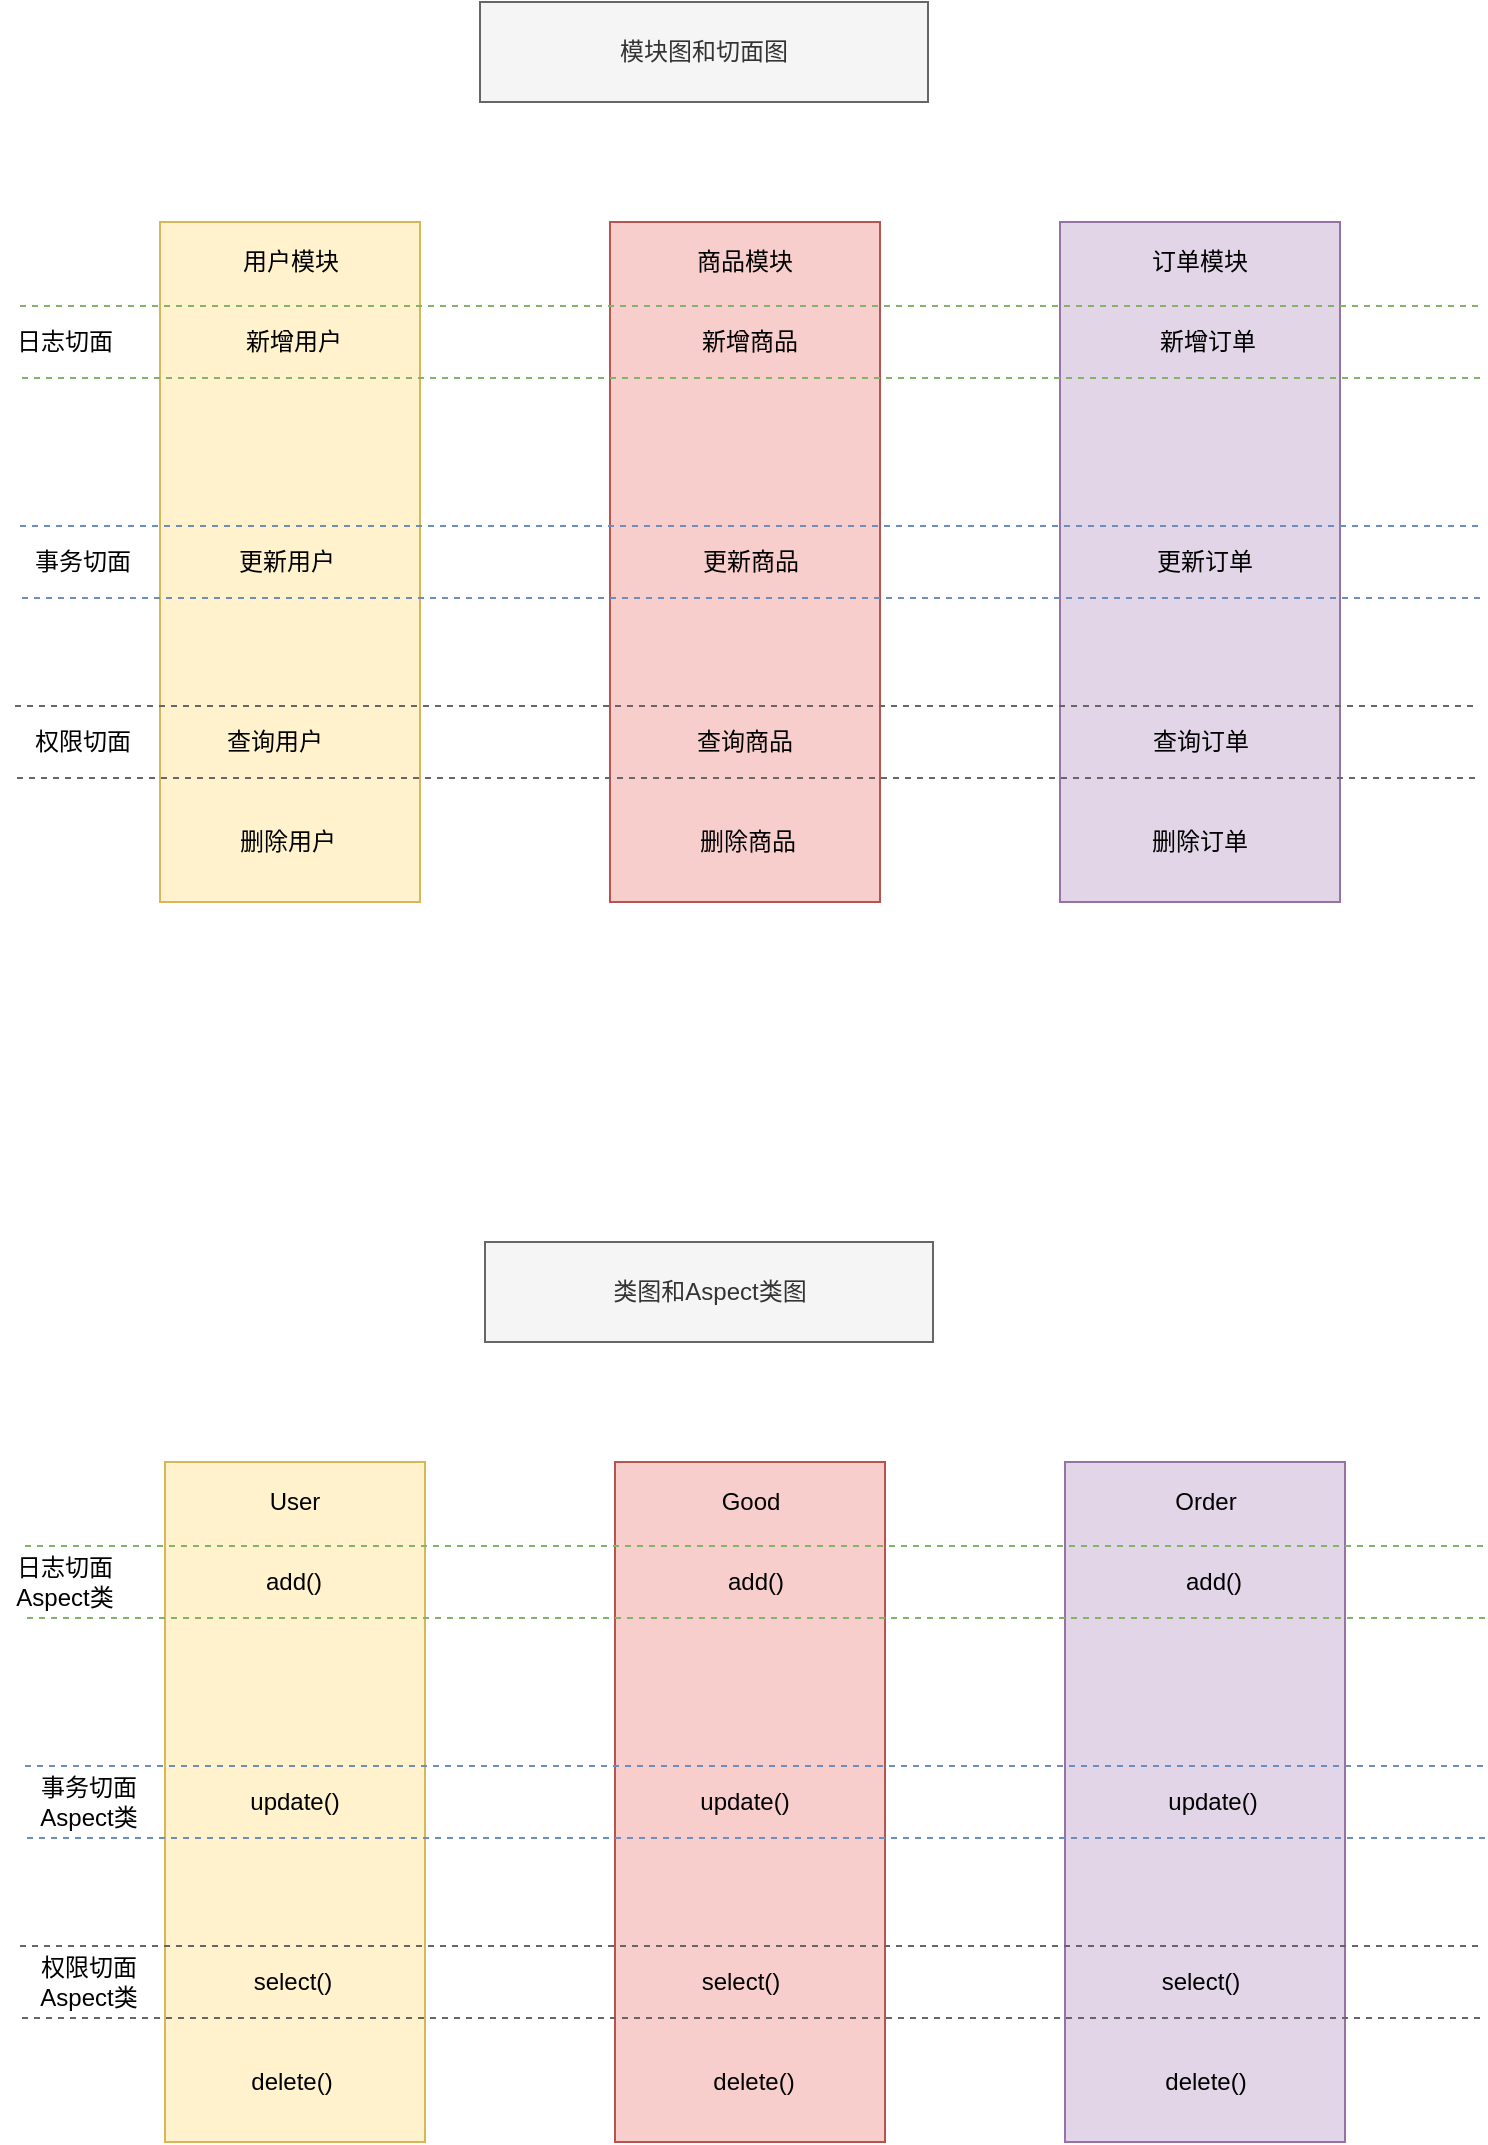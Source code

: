 <mxfile version="12.0.0" type="github" pages="1"><diagram id="WMjZHk-J2rDugeYggTa6" name="第 1 页"><mxGraphModel dx="1408" dy="755" grid="1" gridSize="10" guides="1" tooltips="1" connect="1" arrows="1" fold="1" page="1" pageScale="1" pageWidth="827" pageHeight="1169" math="0" shadow="0"><root><mxCell id="0"/><mxCell id="1" parent="0"/><mxCell id="TY9OjG6-pqf1wftRYbp1-9" value="" style="rounded=0;whiteSpace=wrap;html=1;fillColor=#fff2cc;strokeColor=#d6b656;" vertex="1" parent="1"><mxGeometry x="160" y="140" width="130" height="340" as="geometry"/></mxCell><mxCell id="TY9OjG6-pqf1wftRYbp1-10" value="" style="rounded=0;whiteSpace=wrap;html=1;fillColor=#f8cecc;strokeColor=#b85450;" vertex="1" parent="1"><mxGeometry x="385" y="140" width="135" height="340" as="geometry"/></mxCell><mxCell id="TY9OjG6-pqf1wftRYbp1-11" value="" style="rounded=0;whiteSpace=wrap;html=1;fillColor=#e1d5e7;strokeColor=#9673a6;" vertex="1" parent="1"><mxGeometry x="610" y="140" width="140" height="340" as="geometry"/></mxCell><mxCell id="TY9OjG6-pqf1wftRYbp1-13" value="" style="shape=link;html=1;width=36;dashed=1;fillColor=#d5e8d4;strokeColor=#82b366;" edge="1" parent="1"><mxGeometry width="50" height="50" relative="1" as="geometry"><mxPoint x="90" y="200" as="sourcePoint"/><mxPoint x="820" y="200" as="targetPoint"/></mxGeometry></mxCell><mxCell id="TY9OjG6-pqf1wftRYbp1-16" value="" style="shape=link;html=1;width=36;dashed=1;fillColor=#dae8fc;strokeColor=#6c8ebf;" edge="1" parent="1"><mxGeometry width="50" height="50" relative="1" as="geometry"><mxPoint x="90" y="310" as="sourcePoint"/><mxPoint x="820" y="310" as="targetPoint"/></mxGeometry></mxCell><mxCell id="TY9OjG6-pqf1wftRYbp1-19" value="" style="shape=link;html=1;width=36;dashed=1;fillColor=#f5f5f5;strokeColor=#666666;" edge="1" parent="1"><mxGeometry width="50" height="50" relative="1" as="geometry"><mxPoint x="87.5" y="400" as="sourcePoint"/><mxPoint x="817.5" y="400" as="targetPoint"/></mxGeometry></mxCell><mxCell id="TY9OjG6-pqf1wftRYbp1-22" value="日志切面" style="text;html=1;strokeColor=none;fillColor=none;align=center;verticalAlign=middle;whiteSpace=wrap;rounded=0;dashed=1;" vertex="1" parent="1"><mxGeometry x="80" y="190" width="65" height="20" as="geometry"/></mxCell><mxCell id="TY9OjG6-pqf1wftRYbp1-24" value="事务切面" style="text;html=1;strokeColor=none;fillColor=none;align=center;verticalAlign=middle;whiteSpace=wrap;rounded=0;dashed=1;" vertex="1" parent="1"><mxGeometry x="93" y="300" width="57" height="20" as="geometry"/></mxCell><mxCell id="TY9OjG6-pqf1wftRYbp1-30" value="权限切面" style="text;html=1;strokeColor=none;fillColor=none;align=center;verticalAlign=middle;whiteSpace=wrap;rounded=0;dashed=1;" vertex="1" parent="1"><mxGeometry x="93" y="390" width="57" height="20" as="geometry"/></mxCell><mxCell id="TY9OjG6-pqf1wftRYbp1-31" value="用户模块" style="text;html=1;strokeColor=none;fillColor=none;align=center;verticalAlign=middle;whiteSpace=wrap;rounded=0;dashed=1;" vertex="1" parent="1"><mxGeometry x="197.5" y="150" width="55" height="20" as="geometry"/></mxCell><mxCell id="TY9OjG6-pqf1wftRYbp1-32" value="商品模块" style="text;html=1;strokeColor=none;fillColor=none;align=center;verticalAlign=middle;whiteSpace=wrap;rounded=0;dashed=1;" vertex="1" parent="1"><mxGeometry x="419" y="150" width="67" height="20" as="geometry"/></mxCell><mxCell id="TY9OjG6-pqf1wftRYbp1-33" value="订单模块" style="text;html=1;strokeColor=none;fillColor=none;align=center;verticalAlign=middle;whiteSpace=wrap;rounded=0;dashed=1;" vertex="1" parent="1"><mxGeometry x="650" y="150" width="60" height="20" as="geometry"/></mxCell><mxCell id="TY9OjG6-pqf1wftRYbp1-34" value="新增用户" style="text;html=1;strokeColor=none;fillColor=none;align=center;verticalAlign=middle;whiteSpace=wrap;rounded=0;dashed=1;" vertex="1" parent="1"><mxGeometry x="195.5" y="190" width="62" height="20" as="geometry"/></mxCell><mxCell id="TY9OjG6-pqf1wftRYbp1-35" value="更新用户" style="text;html=1;strokeColor=none;fillColor=none;align=center;verticalAlign=middle;whiteSpace=wrap;rounded=0;dashed=1;" vertex="1" parent="1"><mxGeometry x="191" y="300" width="65" height="20" as="geometry"/></mxCell><mxCell id="TY9OjG6-pqf1wftRYbp1-36" value="查询用户" style="text;html=1;strokeColor=none;fillColor=none;align=center;verticalAlign=middle;whiteSpace=wrap;rounded=0;dashed=1;" vertex="1" parent="1"><mxGeometry x="191" y="390" width="53" height="20" as="geometry"/></mxCell><mxCell id="TY9OjG6-pqf1wftRYbp1-37" value="删除用户" style="text;html=1;strokeColor=none;fillColor=none;align=center;verticalAlign=middle;whiteSpace=wrap;rounded=0;dashed=1;" vertex="1" parent="1"><mxGeometry x="182.5" y="440" width="82" height="20" as="geometry"/></mxCell><mxCell id="TY9OjG6-pqf1wftRYbp1-40" value="新增商品" style="text;html=1;strokeColor=none;fillColor=none;align=center;verticalAlign=middle;whiteSpace=wrap;rounded=0;dashed=1;" vertex="1" parent="1"><mxGeometry x="424" y="190" width="62" height="20" as="geometry"/></mxCell><mxCell id="TY9OjG6-pqf1wftRYbp1-41" value="更新商品" style="text;html=1;strokeColor=none;fillColor=none;align=center;verticalAlign=middle;whiteSpace=wrap;rounded=0;dashed=1;" vertex="1" parent="1"><mxGeometry x="422.5" y="300" width="65" height="20" as="geometry"/></mxCell><mxCell id="TY9OjG6-pqf1wftRYbp1-42" value="查询商品" style="text;html=1;strokeColor=none;fillColor=none;align=center;verticalAlign=middle;whiteSpace=wrap;rounded=0;dashed=1;" vertex="1" parent="1"><mxGeometry x="426" y="390" width="53" height="20" as="geometry"/></mxCell><mxCell id="TY9OjG6-pqf1wftRYbp1-43" value="删除商品" style="text;html=1;strokeColor=none;fillColor=none;align=center;verticalAlign=middle;whiteSpace=wrap;rounded=0;dashed=1;" vertex="1" parent="1"><mxGeometry x="413" y="440" width="82" height="20" as="geometry"/></mxCell><mxCell id="TY9OjG6-pqf1wftRYbp1-44" value="新增订单" style="text;html=1;strokeColor=none;fillColor=none;align=center;verticalAlign=middle;whiteSpace=wrap;rounded=0;dashed=1;" vertex="1" parent="1"><mxGeometry x="653" y="190" width="62" height="20" as="geometry"/></mxCell><mxCell id="TY9OjG6-pqf1wftRYbp1-45" value="更新订单" style="text;html=1;strokeColor=none;fillColor=none;align=center;verticalAlign=middle;whiteSpace=wrap;rounded=0;dashed=1;" vertex="1" parent="1"><mxGeometry x="650" y="300" width="65" height="20" as="geometry"/></mxCell><mxCell id="TY9OjG6-pqf1wftRYbp1-46" value="查询订单" style="text;html=1;strokeColor=none;fillColor=none;align=center;verticalAlign=middle;whiteSpace=wrap;rounded=0;dashed=1;" vertex="1" parent="1"><mxGeometry x="653.5" y="390" width="53" height="20" as="geometry"/></mxCell><mxCell id="TY9OjG6-pqf1wftRYbp1-47" value="删除订单" style="text;html=1;strokeColor=none;fillColor=none;align=center;verticalAlign=middle;whiteSpace=wrap;rounded=0;dashed=1;" vertex="1" parent="1"><mxGeometry x="639" y="440" width="82" height="20" as="geometry"/></mxCell><mxCell id="TY9OjG6-pqf1wftRYbp1-48" value="模块图和切面图" style="rounded=0;whiteSpace=wrap;html=1;fillColor=#f5f5f5;strokeColor=#666666;fontColor=#333333;" vertex="1" parent="1"><mxGeometry x="320" y="30" width="224" height="50" as="geometry"/></mxCell><mxCell id="TY9OjG6-pqf1wftRYbp1-49" value="" style="rounded=0;whiteSpace=wrap;html=1;fillColor=#fff2cc;strokeColor=#d6b656;" vertex="1" parent="1"><mxGeometry x="162.5" y="760" width="130" height="340" as="geometry"/></mxCell><mxCell id="TY9OjG6-pqf1wftRYbp1-50" value="" style="rounded=0;whiteSpace=wrap;html=1;fillColor=#f8cecc;strokeColor=#b85450;" vertex="1" parent="1"><mxGeometry x="387.5" y="760" width="135" height="340" as="geometry"/></mxCell><mxCell id="TY9OjG6-pqf1wftRYbp1-51" value="" style="rounded=0;whiteSpace=wrap;html=1;fillColor=#e1d5e7;strokeColor=#9673a6;" vertex="1" parent="1"><mxGeometry x="612.5" y="760" width="140" height="340" as="geometry"/></mxCell><mxCell id="TY9OjG6-pqf1wftRYbp1-52" value="" style="shape=link;html=1;width=36;dashed=1;fillColor=#d5e8d4;strokeColor=#82b366;" edge="1" parent="1"><mxGeometry width="50" height="50" relative="1" as="geometry"><mxPoint x="92.5" y="820" as="sourcePoint"/><mxPoint x="822.5" y="820" as="targetPoint"/></mxGeometry></mxCell><mxCell id="TY9OjG6-pqf1wftRYbp1-53" value="" style="shape=link;html=1;width=36;dashed=1;fillColor=#dae8fc;strokeColor=#6c8ebf;" edge="1" parent="1"><mxGeometry width="50" height="50" relative="1" as="geometry"><mxPoint x="92.5" y="930" as="sourcePoint"/><mxPoint x="822.5" y="930" as="targetPoint"/></mxGeometry></mxCell><mxCell id="TY9OjG6-pqf1wftRYbp1-54" value="" style="shape=link;html=1;width=36;dashed=1;fillColor=#f5f5f5;strokeColor=#666666;" edge="1" parent="1"><mxGeometry width="50" height="50" relative="1" as="geometry"><mxPoint x="90" y="1020" as="sourcePoint"/><mxPoint x="820" y="1020" as="targetPoint"/></mxGeometry></mxCell><mxCell id="TY9OjG6-pqf1wftRYbp1-55" value="日志切面Aspect类" style="text;html=1;strokeColor=none;fillColor=none;align=center;verticalAlign=middle;whiteSpace=wrap;rounded=0;dashed=1;" vertex="1" parent="1"><mxGeometry x="80" y="810" width="65" height="20" as="geometry"/></mxCell><mxCell id="TY9OjG6-pqf1wftRYbp1-56" value="&lt;div&gt;事务切面&lt;/div&gt;&lt;div&gt;Aspect类&lt;/div&gt;" style="text;html=1;strokeColor=none;fillColor=none;align=center;verticalAlign=middle;whiteSpace=wrap;rounded=0;dashed=1;" vertex="1" parent="1"><mxGeometry x="95.5" y="920" width="57" height="20" as="geometry"/></mxCell><mxCell id="TY9OjG6-pqf1wftRYbp1-57" value="&lt;div&gt;权限切面&lt;/div&gt;&lt;div&gt;Aspect类&lt;/div&gt;" style="text;html=1;strokeColor=none;fillColor=none;align=center;verticalAlign=middle;whiteSpace=wrap;rounded=0;dashed=1;" vertex="1" parent="1"><mxGeometry x="95.5" y="1010" width="57" height="20" as="geometry"/></mxCell><mxCell id="TY9OjG6-pqf1wftRYbp1-58" value="User" style="text;html=1;strokeColor=none;fillColor=none;align=center;verticalAlign=middle;whiteSpace=wrap;rounded=0;dashed=1;" vertex="1" parent="1"><mxGeometry x="200" y="770" width="55" height="20" as="geometry"/></mxCell><mxCell id="TY9OjG6-pqf1wftRYbp1-59" value="Good" style="text;html=1;strokeColor=none;fillColor=none;align=center;verticalAlign=middle;whiteSpace=wrap;rounded=0;dashed=1;" vertex="1" parent="1"><mxGeometry x="421.5" y="770" width="67" height="20" as="geometry"/></mxCell><mxCell id="TY9OjG6-pqf1wftRYbp1-60" value="Order" style="text;html=1;strokeColor=none;fillColor=none;align=center;verticalAlign=middle;whiteSpace=wrap;rounded=0;dashed=1;" vertex="1" parent="1"><mxGeometry x="652.5" y="770" width="60" height="20" as="geometry"/></mxCell><mxCell id="TY9OjG6-pqf1wftRYbp1-61" value="add()" style="text;html=1;strokeColor=none;fillColor=none;align=center;verticalAlign=middle;whiteSpace=wrap;rounded=0;dashed=1;" vertex="1" parent="1"><mxGeometry x="195.5" y="810" width="62" height="20" as="geometry"/></mxCell><mxCell id="TY9OjG6-pqf1wftRYbp1-62" value="update()" style="text;html=1;strokeColor=none;fillColor=none;align=center;verticalAlign=middle;whiteSpace=wrap;rounded=0;dashed=1;" vertex="1" parent="1"><mxGeometry x="195" y="920" width="65" height="20" as="geometry"/></mxCell><mxCell id="TY9OjG6-pqf1wftRYbp1-63" value="select()" style="text;html=1;strokeColor=none;fillColor=none;align=center;verticalAlign=middle;whiteSpace=wrap;rounded=0;dashed=1;" vertex="1" parent="1"><mxGeometry x="199.5" y="1010" width="53" height="20" as="geometry"/></mxCell><mxCell id="TY9OjG6-pqf1wftRYbp1-64" value="delete()" style="text;html=1;strokeColor=none;fillColor=none;align=center;verticalAlign=middle;whiteSpace=wrap;rounded=0;dashed=1;" vertex="1" parent="1"><mxGeometry x="185" y="1060" width="82" height="20" as="geometry"/></mxCell><mxCell id="TY9OjG6-pqf1wftRYbp1-65" value="add()" style="text;html=1;strokeColor=none;fillColor=none;align=center;verticalAlign=middle;whiteSpace=wrap;rounded=0;dashed=1;" vertex="1" parent="1"><mxGeometry x="426.5" y="810" width="62" height="20" as="geometry"/></mxCell><mxCell id="TY9OjG6-pqf1wftRYbp1-66" value="update()" style="text;html=1;strokeColor=none;fillColor=none;align=center;verticalAlign=middle;whiteSpace=wrap;rounded=0;dashed=1;" vertex="1" parent="1"><mxGeometry x="420" y="920" width="65" height="20" as="geometry"/></mxCell><mxCell id="TY9OjG6-pqf1wftRYbp1-67" value="select()" style="text;html=1;strokeColor=none;fillColor=none;align=center;verticalAlign=middle;whiteSpace=wrap;rounded=0;dashed=1;" vertex="1" parent="1"><mxGeometry x="423.5" y="1010" width="53" height="20" as="geometry"/></mxCell><mxCell id="TY9OjG6-pqf1wftRYbp1-68" value="delete()" style="text;html=1;strokeColor=none;fillColor=none;align=center;verticalAlign=middle;whiteSpace=wrap;rounded=0;dashed=1;" vertex="1" parent="1"><mxGeometry x="415.5" y="1060" width="82" height="20" as="geometry"/></mxCell><mxCell id="TY9OjG6-pqf1wftRYbp1-69" value="add()" style="text;html=1;strokeColor=none;fillColor=none;align=center;verticalAlign=middle;whiteSpace=wrap;rounded=0;dashed=1;" vertex="1" parent="1"><mxGeometry x="656" y="810" width="62" height="20" as="geometry"/></mxCell><mxCell id="TY9OjG6-pqf1wftRYbp1-70" value="update()" style="text;html=1;strokeColor=none;fillColor=none;align=center;verticalAlign=middle;whiteSpace=wrap;rounded=0;dashed=1;" vertex="1" parent="1"><mxGeometry x="653.5" y="920" width="65" height="20" as="geometry"/></mxCell><mxCell id="TY9OjG6-pqf1wftRYbp1-71" value="select()" style="text;html=1;strokeColor=none;fillColor=none;align=center;verticalAlign=middle;whiteSpace=wrap;rounded=0;dashed=1;" vertex="1" parent="1"><mxGeometry x="653.5" y="1010" width="53" height="20" as="geometry"/></mxCell><mxCell id="TY9OjG6-pqf1wftRYbp1-72" value="delete()" style="text;html=1;strokeColor=none;fillColor=none;align=center;verticalAlign=middle;whiteSpace=wrap;rounded=0;dashed=1;" vertex="1" parent="1"><mxGeometry x="641.5" y="1060" width="82" height="20" as="geometry"/></mxCell><mxCell id="TY9OjG6-pqf1wftRYbp1-73" value="类图和Aspect类图" style="rounded=0;whiteSpace=wrap;html=1;fillColor=#f5f5f5;strokeColor=#666666;fontColor=#333333;" vertex="1" parent="1"><mxGeometry x="322.5" y="650" width="224" height="50" as="geometry"/></mxCell></root></mxGraphModel></diagram></mxfile>